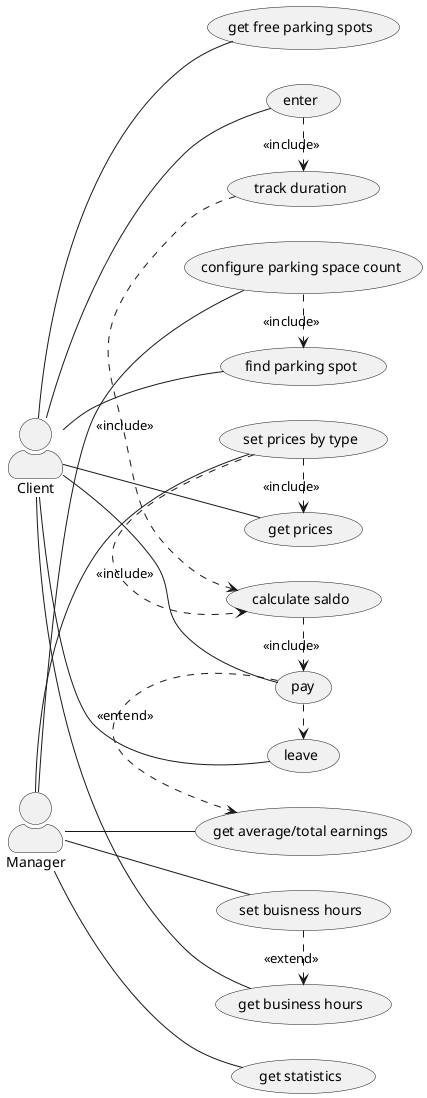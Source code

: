 @startuml
left to right direction
skinparam actorstyle awesome
skinparam packageStyle rectangle
actor Client
actor Manager

Client -- (enter)
Client -- (find parking spot)
Client -- (pay)
Client -- (leave)
(enter) .> (track duration) : <<include>>
(track duration) .> (calculate saldo) : <<include>>
(calculate saldo) .> (pay) : <<include>>
(pay) .> (leave) <<include>>

Client -- (get prices)
Client -- (get free parking spots)
Client -- (get business hours)

Manager -- (set prices by type)
Manager -- (set buisness hours)
Manager -- (configure parking space count)
(configure parking space count) .> (find parking spot) : <<include>>
(set prices by type) .> (get prices) : <<include>>
(set prices by type) .> (calculate saldo) : <<include>>
(set buisness hours) .> (get business hours) : <<extend>>

Manager -- (get average/total earnings)
Manager -- (get statistics)
(pay) .> (get average/total earnings) : <<entend>>
@enduml
